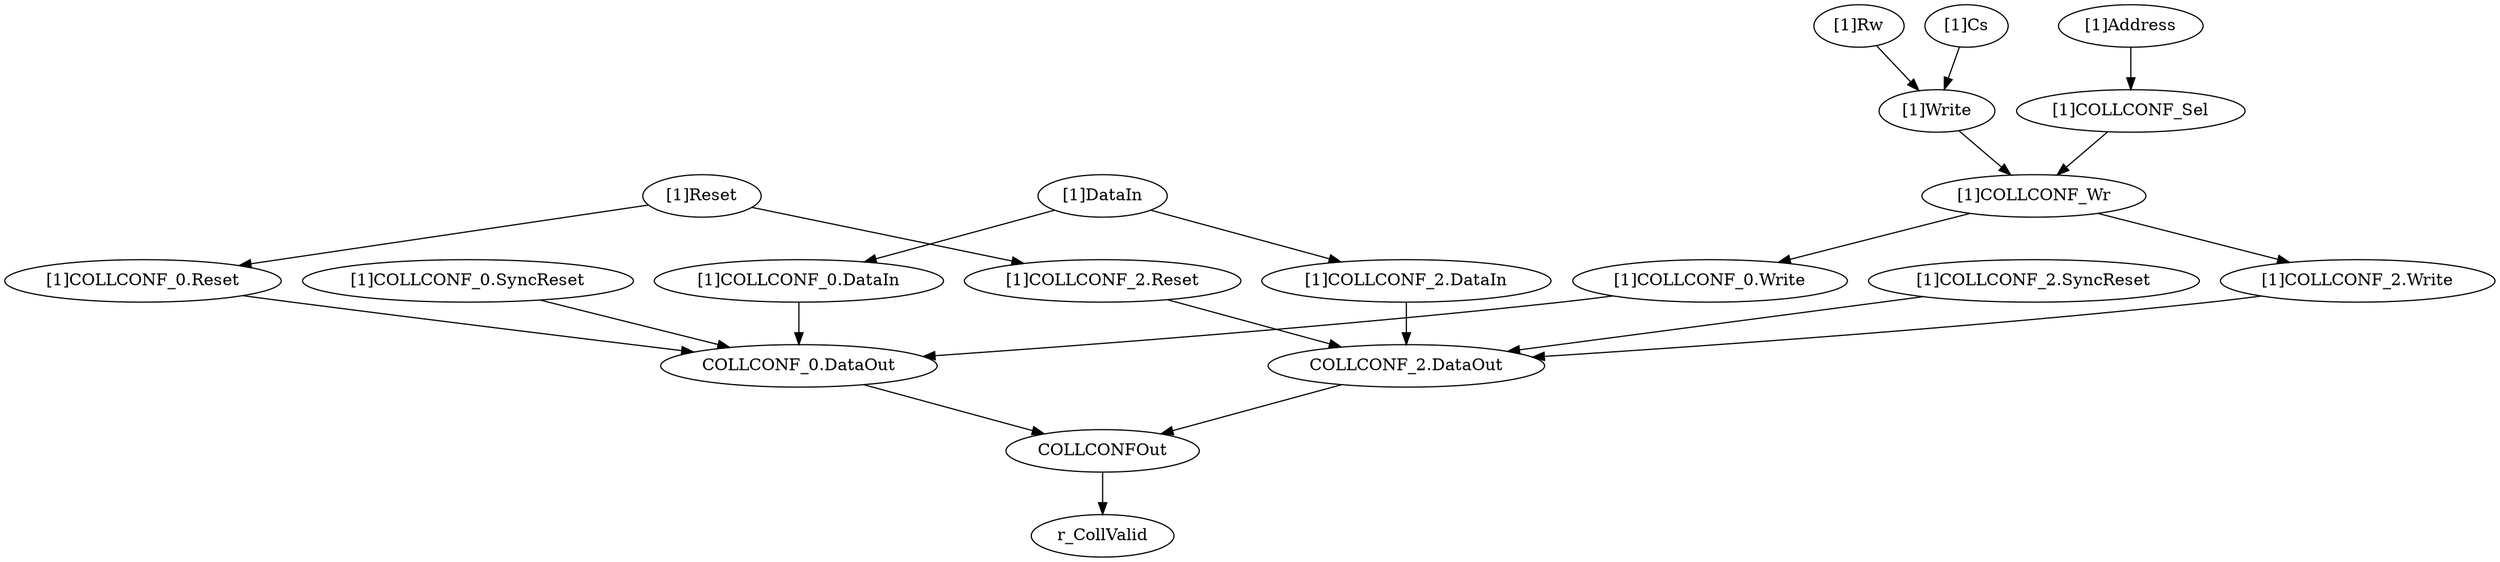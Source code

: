 strict digraph "" {
	"[1]COLLCONF_0.Reset"	 [complexity=3,
		importance=0.0358376548074,
		rank=0.0119458849358];
	"COLLCONF_0.DataOut"	 [complexity=2,
		importance=0.0115216474959,
		rank=0.00576082374796];
	"[1]COLLCONF_0.Reset" -> "COLLCONF_0.DataOut";
	"[1]COLLCONF_2.Write"	 [complexity=3,
		importance=0.013274445203,
		rank=0.00442481506766];
	"COLLCONF_2.DataOut"	 [complexity=2,
		importance=0.0115216474959,
		rank=0.00576082374796];
	"[1]COLLCONF_2.Write" -> "COLLCONF_2.DataOut";
	"[1]COLLCONF_2.SyncReset"	 [complexity=3,
		importance=0.0243099742613,
		rank=0.00810332475378];
	"[1]COLLCONF_2.SyncReset" -> "COLLCONF_2.DataOut";
	"[1]COLLCONF_0.Write"	 [complexity=3,
		importance=0.013274445203,
		rank=0.00442481506766];
	"[1]COLLCONF_0.Write" -> "COLLCONF_0.DataOut";
	"[1]DataIn"	 [complexity=4,
		importance=0.0140657428191,
		rank=0.00351643570477];
	"[1]COLLCONF_2.DataIn"	 [complexity=4,
		importance=0.0127990635496,
		rank=0.0031997658874];
	"[1]DataIn" -> "[1]COLLCONF_2.DataIn";
	"[1]COLLCONF_0.DataIn"	 [complexity=4,
		importance=0.0127990635496,
		rank=0.0031997658874];
	"[1]DataIn" -> "[1]COLLCONF_0.DataIn";
	"[1]Cs"	 [complexity=12,
		importance=0.0336052012135,
		rank=0.00280043343446];
	"[1]Write"	 [complexity=9,
		importance=0.032338521944,
		rank=0.00359316910489];
	"[1]Cs" -> "[1]Write";
	COLLCONFOut	 [complexity=2,
		importance=0.00746978104687,
		rank=0.00373489052343];
	"COLLCONF_2.DataOut" -> COLLCONFOut;
	"[1]Rw"	 [complexity=12,
		importance=0.0336052012135,
		rank=0.00280043343446];
	"[1]Rw" -> "[1]Write";
	r_CollValid	 [complexity=0,
		importance=0.0021528590563,
		rank=0.0];
	"[1]COLLCONF_2.Reset"	 [complexity=3,
		importance=0.0358376548074,
		rank=0.0119458849358];
	"[1]COLLCONF_2.Reset" -> "COLLCONF_2.DataOut";
	"[1]COLLCONF_Sel"	 [complexity=9,
		importance=0.031718248975,
		rank=0.00352424988611];
	"[1]COLLCONF_Wr"	 [complexity=3,
		importance=0.0152191862041,
		rank=0.00507306206804];
	"[1]COLLCONF_Sel" -> "[1]COLLCONF_Wr";
	"[1]COLLCONF_0.SyncReset"	 [complexity=3,
		importance=0.0243099742613,
		rank=0.00810332475378];
	"[1]COLLCONF_0.SyncReset" -> "COLLCONF_0.DataOut";
	"[1]COLLCONF_Wr" -> "[1]COLLCONF_2.Write";
	"[1]COLLCONF_Wr" -> "[1]COLLCONF_0.Write";
	"[1]Write" -> "[1]COLLCONF_Wr";
	"[1]Address"	 [complexity=11,
		importance=0.0329849282445,
		rank=0.0029986298404];
	"[1]Address" -> "[1]COLLCONF_Sel";
	"[1]COLLCONF_2.DataIn" -> "COLLCONF_2.DataOut";
	"[1]Reset"	 [complexity=3,
		importance=0.0371043340769,
		rank=0.012368111359];
	"[1]Reset" -> "[1]COLLCONF_0.Reset";
	"[1]Reset" -> "[1]COLLCONF_2.Reset";
	"COLLCONF_0.DataOut" -> COLLCONFOut;
	"[1]COLLCONF_0.DataIn" -> "COLLCONF_0.DataOut";
	COLLCONFOut -> r_CollValid;
}
